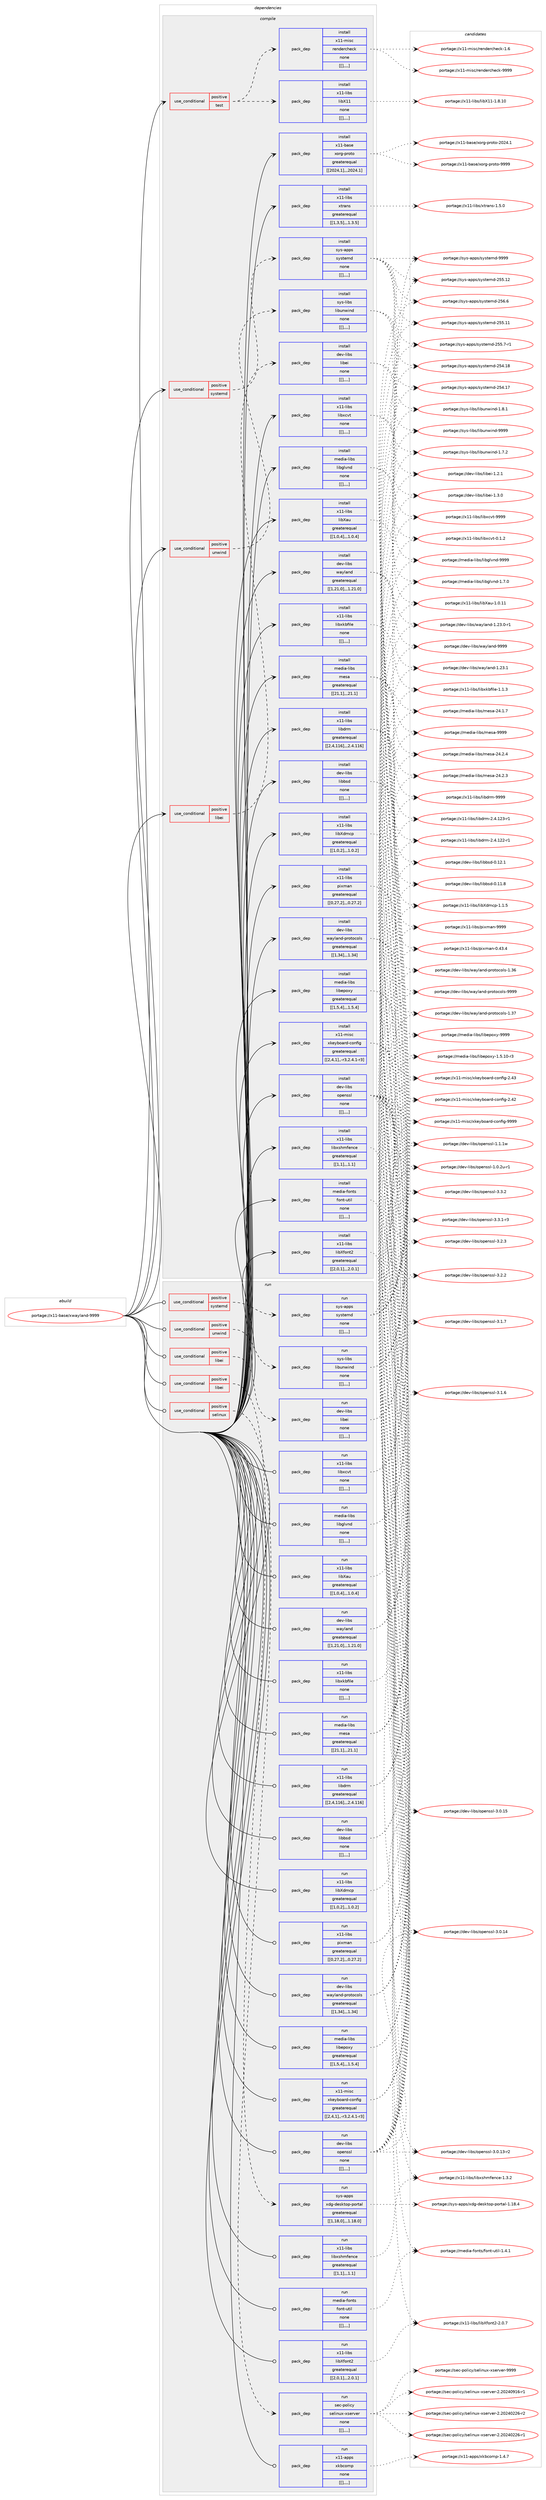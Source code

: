 digraph prolog {

# *************
# Graph options
# *************

newrank=true;
concentrate=true;
compound=true;
graph [rankdir=LR,fontname=Helvetica,fontsize=10,ranksep=1.5];#, ranksep=2.5, nodesep=0.2];
edge  [arrowhead=vee];
node  [fontname=Helvetica,fontsize=10];

# **********
# The ebuild
# **********

subgraph cluster_leftcol {
color=gray;
label=<<i>ebuild</i>>;
id [label="portage://x11-base/xwayland-9999", color=red, width=4, href="../x11-base/xwayland-9999.svg"];
}

# ****************
# The dependencies
# ****************

subgraph cluster_midcol {
color=gray;
label=<<i>dependencies</i>>;
subgraph cluster_compile {
fillcolor="#eeeeee";
style=filled;
label=<<i>compile</i>>;
subgraph cond4383 {
dependency13418 [label=<<TABLE BORDER="0" CELLBORDER="1" CELLSPACING="0" CELLPADDING="4"><TR><TD ROWSPAN="3" CELLPADDING="10">use_conditional</TD></TR><TR><TD>positive</TD></TR><TR><TD>libei</TD></TR></TABLE>>, shape=none, color=red];
subgraph pack8856 {
dependency13419 [label=<<TABLE BORDER="0" CELLBORDER="1" CELLSPACING="0" CELLPADDING="4" WIDTH="220"><TR><TD ROWSPAN="6" CELLPADDING="30">pack_dep</TD></TR><TR><TD WIDTH="110">install</TD></TR><TR><TD>dev-libs</TD></TR><TR><TD>libei</TD></TR><TR><TD>none</TD></TR><TR><TD>[[],,,,]</TD></TR></TABLE>>, shape=none, color=blue];
}
dependency13418:e -> dependency13419:w [weight=20,style="dashed",arrowhead="vee"];
}
id:e -> dependency13418:w [weight=20,style="solid",arrowhead="vee"];
subgraph cond4384 {
dependency13420 [label=<<TABLE BORDER="0" CELLBORDER="1" CELLSPACING="0" CELLPADDING="4"><TR><TD ROWSPAN="3" CELLPADDING="10">use_conditional</TD></TR><TR><TD>positive</TD></TR><TR><TD>systemd</TD></TR></TABLE>>, shape=none, color=red];
subgraph pack8857 {
dependency13421 [label=<<TABLE BORDER="0" CELLBORDER="1" CELLSPACING="0" CELLPADDING="4" WIDTH="220"><TR><TD ROWSPAN="6" CELLPADDING="30">pack_dep</TD></TR><TR><TD WIDTH="110">install</TD></TR><TR><TD>sys-apps</TD></TR><TR><TD>systemd</TD></TR><TR><TD>none</TD></TR><TR><TD>[[],,,,]</TD></TR></TABLE>>, shape=none, color=blue];
}
dependency13420:e -> dependency13421:w [weight=20,style="dashed",arrowhead="vee"];
}
id:e -> dependency13420:w [weight=20,style="solid",arrowhead="vee"];
subgraph cond4385 {
dependency13422 [label=<<TABLE BORDER="0" CELLBORDER="1" CELLSPACING="0" CELLPADDING="4"><TR><TD ROWSPAN="3" CELLPADDING="10">use_conditional</TD></TR><TR><TD>positive</TD></TR><TR><TD>test</TD></TR></TABLE>>, shape=none, color=red];
subgraph pack8858 {
dependency13423 [label=<<TABLE BORDER="0" CELLBORDER="1" CELLSPACING="0" CELLPADDING="4" WIDTH="220"><TR><TD ROWSPAN="6" CELLPADDING="30">pack_dep</TD></TR><TR><TD WIDTH="110">install</TD></TR><TR><TD>x11-misc</TD></TR><TR><TD>rendercheck</TD></TR><TR><TD>none</TD></TR><TR><TD>[[],,,,]</TD></TR></TABLE>>, shape=none, color=blue];
}
dependency13422:e -> dependency13423:w [weight=20,style="dashed",arrowhead="vee"];
subgraph pack8859 {
dependency13424 [label=<<TABLE BORDER="0" CELLBORDER="1" CELLSPACING="0" CELLPADDING="4" WIDTH="220"><TR><TD ROWSPAN="6" CELLPADDING="30">pack_dep</TD></TR><TR><TD WIDTH="110">install</TD></TR><TR><TD>x11-libs</TD></TR><TR><TD>libX11</TD></TR><TR><TD>none</TD></TR><TR><TD>[[],,,,]</TD></TR></TABLE>>, shape=none, color=blue];
}
dependency13422:e -> dependency13424:w [weight=20,style="dashed",arrowhead="vee"];
}
id:e -> dependency13422:w [weight=20,style="solid",arrowhead="vee"];
subgraph cond4386 {
dependency13425 [label=<<TABLE BORDER="0" CELLBORDER="1" CELLSPACING="0" CELLPADDING="4"><TR><TD ROWSPAN="3" CELLPADDING="10">use_conditional</TD></TR><TR><TD>positive</TD></TR><TR><TD>unwind</TD></TR></TABLE>>, shape=none, color=red];
subgraph pack8860 {
dependency13426 [label=<<TABLE BORDER="0" CELLBORDER="1" CELLSPACING="0" CELLPADDING="4" WIDTH="220"><TR><TD ROWSPAN="6" CELLPADDING="30">pack_dep</TD></TR><TR><TD WIDTH="110">install</TD></TR><TR><TD>sys-libs</TD></TR><TR><TD>libunwind</TD></TR><TR><TD>none</TD></TR><TR><TD>[[],,,,]</TD></TR></TABLE>>, shape=none, color=blue];
}
dependency13425:e -> dependency13426:w [weight=20,style="dashed",arrowhead="vee"];
}
id:e -> dependency13425:w [weight=20,style="solid",arrowhead="vee"];
subgraph pack8861 {
dependency13427 [label=<<TABLE BORDER="0" CELLBORDER="1" CELLSPACING="0" CELLPADDING="4" WIDTH="220"><TR><TD ROWSPAN="6" CELLPADDING="30">pack_dep</TD></TR><TR><TD WIDTH="110">install</TD></TR><TR><TD>dev-libs</TD></TR><TR><TD>libbsd</TD></TR><TR><TD>none</TD></TR><TR><TD>[[],,,,]</TD></TR></TABLE>>, shape=none, color=blue];
}
id:e -> dependency13427:w [weight=20,style="solid",arrowhead="vee"];
subgraph pack8862 {
dependency13428 [label=<<TABLE BORDER="0" CELLBORDER="1" CELLSPACING="0" CELLPADDING="4" WIDTH="220"><TR><TD ROWSPAN="6" CELLPADDING="30">pack_dep</TD></TR><TR><TD WIDTH="110">install</TD></TR><TR><TD>dev-libs</TD></TR><TR><TD>openssl</TD></TR><TR><TD>none</TD></TR><TR><TD>[[],,,,]</TD></TR></TABLE>>, shape=none, color=blue];
}
id:e -> dependency13428:w [weight=20,style="solid",arrowhead="vee"];
subgraph pack8863 {
dependency13429 [label=<<TABLE BORDER="0" CELLBORDER="1" CELLSPACING="0" CELLPADDING="4" WIDTH="220"><TR><TD ROWSPAN="6" CELLPADDING="30">pack_dep</TD></TR><TR><TD WIDTH="110">install</TD></TR><TR><TD>dev-libs</TD></TR><TR><TD>wayland</TD></TR><TR><TD>greaterequal</TD></TR><TR><TD>[[1,21,0],,,1.21.0]</TD></TR></TABLE>>, shape=none, color=blue];
}
id:e -> dependency13429:w [weight=20,style="solid",arrowhead="vee"];
subgraph pack8864 {
dependency13430 [label=<<TABLE BORDER="0" CELLBORDER="1" CELLSPACING="0" CELLPADDING="4" WIDTH="220"><TR><TD ROWSPAN="6" CELLPADDING="30">pack_dep</TD></TR><TR><TD WIDTH="110">install</TD></TR><TR><TD>dev-libs</TD></TR><TR><TD>wayland-protocols</TD></TR><TR><TD>greaterequal</TD></TR><TR><TD>[[1,34],,,1.34]</TD></TR></TABLE>>, shape=none, color=blue];
}
id:e -> dependency13430:w [weight=20,style="solid",arrowhead="vee"];
subgraph pack8865 {
dependency13431 [label=<<TABLE BORDER="0" CELLBORDER="1" CELLSPACING="0" CELLPADDING="4" WIDTH="220"><TR><TD ROWSPAN="6" CELLPADDING="30">pack_dep</TD></TR><TR><TD WIDTH="110">install</TD></TR><TR><TD>media-fonts</TD></TR><TR><TD>font-util</TD></TR><TR><TD>none</TD></TR><TR><TD>[[],,,,]</TD></TR></TABLE>>, shape=none, color=blue];
}
id:e -> dependency13431:w [weight=20,style="solid",arrowhead="vee"];
subgraph pack8866 {
dependency13432 [label=<<TABLE BORDER="0" CELLBORDER="1" CELLSPACING="0" CELLPADDING="4" WIDTH="220"><TR><TD ROWSPAN="6" CELLPADDING="30">pack_dep</TD></TR><TR><TD WIDTH="110">install</TD></TR><TR><TD>media-libs</TD></TR><TR><TD>libepoxy</TD></TR><TR><TD>greaterequal</TD></TR><TR><TD>[[1,5,4],,,1.5.4]</TD></TR></TABLE>>, shape=none, color=blue];
}
id:e -> dependency13432:w [weight=20,style="solid",arrowhead="vee"];
subgraph pack8867 {
dependency13433 [label=<<TABLE BORDER="0" CELLBORDER="1" CELLSPACING="0" CELLPADDING="4" WIDTH="220"><TR><TD ROWSPAN="6" CELLPADDING="30">pack_dep</TD></TR><TR><TD WIDTH="110">install</TD></TR><TR><TD>media-libs</TD></TR><TR><TD>libglvnd</TD></TR><TR><TD>none</TD></TR><TR><TD>[[],,,,]</TD></TR></TABLE>>, shape=none, color=blue];
}
id:e -> dependency13433:w [weight=20,style="solid",arrowhead="vee"];
subgraph pack8868 {
dependency13434 [label=<<TABLE BORDER="0" CELLBORDER="1" CELLSPACING="0" CELLPADDING="4" WIDTH="220"><TR><TD ROWSPAN="6" CELLPADDING="30">pack_dep</TD></TR><TR><TD WIDTH="110">install</TD></TR><TR><TD>media-libs</TD></TR><TR><TD>mesa</TD></TR><TR><TD>greaterequal</TD></TR><TR><TD>[[21,1],,,21.1]</TD></TR></TABLE>>, shape=none, color=blue];
}
id:e -> dependency13434:w [weight=20,style="solid",arrowhead="vee"];
subgraph pack8869 {
dependency13435 [label=<<TABLE BORDER="0" CELLBORDER="1" CELLSPACING="0" CELLPADDING="4" WIDTH="220"><TR><TD ROWSPAN="6" CELLPADDING="30">pack_dep</TD></TR><TR><TD WIDTH="110">install</TD></TR><TR><TD>x11-base</TD></TR><TR><TD>xorg-proto</TD></TR><TR><TD>greaterequal</TD></TR><TR><TD>[[2024,1],,,2024.1]</TD></TR></TABLE>>, shape=none, color=blue];
}
id:e -> dependency13435:w [weight=20,style="solid",arrowhead="vee"];
subgraph pack8870 {
dependency13436 [label=<<TABLE BORDER="0" CELLBORDER="1" CELLSPACING="0" CELLPADDING="4" WIDTH="220"><TR><TD ROWSPAN="6" CELLPADDING="30">pack_dep</TD></TR><TR><TD WIDTH="110">install</TD></TR><TR><TD>x11-libs</TD></TR><TR><TD>libXau</TD></TR><TR><TD>greaterequal</TD></TR><TR><TD>[[1,0,4],,,1.0.4]</TD></TR></TABLE>>, shape=none, color=blue];
}
id:e -> dependency13436:w [weight=20,style="solid",arrowhead="vee"];
subgraph pack8871 {
dependency13437 [label=<<TABLE BORDER="0" CELLBORDER="1" CELLSPACING="0" CELLPADDING="4" WIDTH="220"><TR><TD ROWSPAN="6" CELLPADDING="30">pack_dep</TD></TR><TR><TD WIDTH="110">install</TD></TR><TR><TD>x11-libs</TD></TR><TR><TD>libXdmcp</TD></TR><TR><TD>greaterequal</TD></TR><TR><TD>[[1,0,2],,,1.0.2]</TD></TR></TABLE>>, shape=none, color=blue];
}
id:e -> dependency13437:w [weight=20,style="solid",arrowhead="vee"];
subgraph pack8872 {
dependency13438 [label=<<TABLE BORDER="0" CELLBORDER="1" CELLSPACING="0" CELLPADDING="4" WIDTH="220"><TR><TD ROWSPAN="6" CELLPADDING="30">pack_dep</TD></TR><TR><TD WIDTH="110">install</TD></TR><TR><TD>x11-libs</TD></TR><TR><TD>libXfont2</TD></TR><TR><TD>greaterequal</TD></TR><TR><TD>[[2,0,1],,,2.0.1]</TD></TR></TABLE>>, shape=none, color=blue];
}
id:e -> dependency13438:w [weight=20,style="solid",arrowhead="vee"];
subgraph pack8873 {
dependency13439 [label=<<TABLE BORDER="0" CELLBORDER="1" CELLSPACING="0" CELLPADDING="4" WIDTH="220"><TR><TD ROWSPAN="6" CELLPADDING="30">pack_dep</TD></TR><TR><TD WIDTH="110">install</TD></TR><TR><TD>x11-libs</TD></TR><TR><TD>libdrm</TD></TR><TR><TD>greaterequal</TD></TR><TR><TD>[[2,4,116],,,2.4.116]</TD></TR></TABLE>>, shape=none, color=blue];
}
id:e -> dependency13439:w [weight=20,style="solid",arrowhead="vee"];
subgraph pack8874 {
dependency13440 [label=<<TABLE BORDER="0" CELLBORDER="1" CELLSPACING="0" CELLPADDING="4" WIDTH="220"><TR><TD ROWSPAN="6" CELLPADDING="30">pack_dep</TD></TR><TR><TD WIDTH="110">install</TD></TR><TR><TD>x11-libs</TD></TR><TR><TD>libxcvt</TD></TR><TR><TD>none</TD></TR><TR><TD>[[],,,,]</TD></TR></TABLE>>, shape=none, color=blue];
}
id:e -> dependency13440:w [weight=20,style="solid",arrowhead="vee"];
subgraph pack8875 {
dependency13441 [label=<<TABLE BORDER="0" CELLBORDER="1" CELLSPACING="0" CELLPADDING="4" WIDTH="220"><TR><TD ROWSPAN="6" CELLPADDING="30">pack_dep</TD></TR><TR><TD WIDTH="110">install</TD></TR><TR><TD>x11-libs</TD></TR><TR><TD>libxkbfile</TD></TR><TR><TD>none</TD></TR><TR><TD>[[],,,,]</TD></TR></TABLE>>, shape=none, color=blue];
}
id:e -> dependency13441:w [weight=20,style="solid",arrowhead="vee"];
subgraph pack8876 {
dependency13442 [label=<<TABLE BORDER="0" CELLBORDER="1" CELLSPACING="0" CELLPADDING="4" WIDTH="220"><TR><TD ROWSPAN="6" CELLPADDING="30">pack_dep</TD></TR><TR><TD WIDTH="110">install</TD></TR><TR><TD>x11-libs</TD></TR><TR><TD>libxshmfence</TD></TR><TR><TD>greaterequal</TD></TR><TR><TD>[[1,1],,,1.1]</TD></TR></TABLE>>, shape=none, color=blue];
}
id:e -> dependency13442:w [weight=20,style="solid",arrowhead="vee"];
subgraph pack8877 {
dependency13443 [label=<<TABLE BORDER="0" CELLBORDER="1" CELLSPACING="0" CELLPADDING="4" WIDTH="220"><TR><TD ROWSPAN="6" CELLPADDING="30">pack_dep</TD></TR><TR><TD WIDTH="110">install</TD></TR><TR><TD>x11-libs</TD></TR><TR><TD>pixman</TD></TR><TR><TD>greaterequal</TD></TR><TR><TD>[[0,27,2],,,0.27.2]</TD></TR></TABLE>>, shape=none, color=blue];
}
id:e -> dependency13443:w [weight=20,style="solid",arrowhead="vee"];
subgraph pack8878 {
dependency13444 [label=<<TABLE BORDER="0" CELLBORDER="1" CELLSPACING="0" CELLPADDING="4" WIDTH="220"><TR><TD ROWSPAN="6" CELLPADDING="30">pack_dep</TD></TR><TR><TD WIDTH="110">install</TD></TR><TR><TD>x11-libs</TD></TR><TR><TD>xtrans</TD></TR><TR><TD>greaterequal</TD></TR><TR><TD>[[1,3,5],,,1.3.5]</TD></TR></TABLE>>, shape=none, color=blue];
}
id:e -> dependency13444:w [weight=20,style="solid",arrowhead="vee"];
subgraph pack8879 {
dependency13445 [label=<<TABLE BORDER="0" CELLBORDER="1" CELLSPACING="0" CELLPADDING="4" WIDTH="220"><TR><TD ROWSPAN="6" CELLPADDING="30">pack_dep</TD></TR><TR><TD WIDTH="110">install</TD></TR><TR><TD>x11-misc</TD></TR><TR><TD>xkeyboard-config</TD></TR><TR><TD>greaterequal</TD></TR><TR><TD>[[2,4,1],,-r3,2.4.1-r3]</TD></TR></TABLE>>, shape=none, color=blue];
}
id:e -> dependency13445:w [weight=20,style="solid",arrowhead="vee"];
}
subgraph cluster_compileandrun {
fillcolor="#eeeeee";
style=filled;
label=<<i>compile and run</i>>;
}
subgraph cluster_run {
fillcolor="#eeeeee";
style=filled;
label=<<i>run</i>>;
subgraph cond4387 {
dependency13446 [label=<<TABLE BORDER="0" CELLBORDER="1" CELLSPACING="0" CELLPADDING="4"><TR><TD ROWSPAN="3" CELLPADDING="10">use_conditional</TD></TR><TR><TD>positive</TD></TR><TR><TD>libei</TD></TR></TABLE>>, shape=none, color=red];
subgraph pack8880 {
dependency13447 [label=<<TABLE BORDER="0" CELLBORDER="1" CELLSPACING="0" CELLPADDING="4" WIDTH="220"><TR><TD ROWSPAN="6" CELLPADDING="30">pack_dep</TD></TR><TR><TD WIDTH="110">run</TD></TR><TR><TD>dev-libs</TD></TR><TR><TD>libei</TD></TR><TR><TD>none</TD></TR><TR><TD>[[],,,,]</TD></TR></TABLE>>, shape=none, color=blue];
}
dependency13446:e -> dependency13447:w [weight=20,style="dashed",arrowhead="vee"];
}
id:e -> dependency13446:w [weight=20,style="solid",arrowhead="odot"];
subgraph cond4388 {
dependency13448 [label=<<TABLE BORDER="0" CELLBORDER="1" CELLSPACING="0" CELLPADDING="4"><TR><TD ROWSPAN="3" CELLPADDING="10">use_conditional</TD></TR><TR><TD>positive</TD></TR><TR><TD>libei</TD></TR></TABLE>>, shape=none, color=red];
subgraph pack8881 {
dependency13449 [label=<<TABLE BORDER="0" CELLBORDER="1" CELLSPACING="0" CELLPADDING="4" WIDTH="220"><TR><TD ROWSPAN="6" CELLPADDING="30">pack_dep</TD></TR><TR><TD WIDTH="110">run</TD></TR><TR><TD>sys-apps</TD></TR><TR><TD>xdg-desktop-portal</TD></TR><TR><TD>greaterequal</TD></TR><TR><TD>[[1,18,0],,,1.18.0]</TD></TR></TABLE>>, shape=none, color=blue];
}
dependency13448:e -> dependency13449:w [weight=20,style="dashed",arrowhead="vee"];
}
id:e -> dependency13448:w [weight=20,style="solid",arrowhead="odot"];
subgraph cond4389 {
dependency13450 [label=<<TABLE BORDER="0" CELLBORDER="1" CELLSPACING="0" CELLPADDING="4"><TR><TD ROWSPAN="3" CELLPADDING="10">use_conditional</TD></TR><TR><TD>positive</TD></TR><TR><TD>selinux</TD></TR></TABLE>>, shape=none, color=red];
subgraph pack8882 {
dependency13451 [label=<<TABLE BORDER="0" CELLBORDER="1" CELLSPACING="0" CELLPADDING="4" WIDTH="220"><TR><TD ROWSPAN="6" CELLPADDING="30">pack_dep</TD></TR><TR><TD WIDTH="110">run</TD></TR><TR><TD>sec-policy</TD></TR><TR><TD>selinux-xserver</TD></TR><TR><TD>none</TD></TR><TR><TD>[[],,,,]</TD></TR></TABLE>>, shape=none, color=blue];
}
dependency13450:e -> dependency13451:w [weight=20,style="dashed",arrowhead="vee"];
}
id:e -> dependency13450:w [weight=20,style="solid",arrowhead="odot"];
subgraph cond4390 {
dependency13452 [label=<<TABLE BORDER="0" CELLBORDER="1" CELLSPACING="0" CELLPADDING="4"><TR><TD ROWSPAN="3" CELLPADDING="10">use_conditional</TD></TR><TR><TD>positive</TD></TR><TR><TD>systemd</TD></TR></TABLE>>, shape=none, color=red];
subgraph pack8883 {
dependency13453 [label=<<TABLE BORDER="0" CELLBORDER="1" CELLSPACING="0" CELLPADDING="4" WIDTH="220"><TR><TD ROWSPAN="6" CELLPADDING="30">pack_dep</TD></TR><TR><TD WIDTH="110">run</TD></TR><TR><TD>sys-apps</TD></TR><TR><TD>systemd</TD></TR><TR><TD>none</TD></TR><TR><TD>[[],,,,]</TD></TR></TABLE>>, shape=none, color=blue];
}
dependency13452:e -> dependency13453:w [weight=20,style="dashed",arrowhead="vee"];
}
id:e -> dependency13452:w [weight=20,style="solid",arrowhead="odot"];
subgraph cond4391 {
dependency13454 [label=<<TABLE BORDER="0" CELLBORDER="1" CELLSPACING="0" CELLPADDING="4"><TR><TD ROWSPAN="3" CELLPADDING="10">use_conditional</TD></TR><TR><TD>positive</TD></TR><TR><TD>unwind</TD></TR></TABLE>>, shape=none, color=red];
subgraph pack8884 {
dependency13455 [label=<<TABLE BORDER="0" CELLBORDER="1" CELLSPACING="0" CELLPADDING="4" WIDTH="220"><TR><TD ROWSPAN="6" CELLPADDING="30">pack_dep</TD></TR><TR><TD WIDTH="110">run</TD></TR><TR><TD>sys-libs</TD></TR><TR><TD>libunwind</TD></TR><TR><TD>none</TD></TR><TR><TD>[[],,,,]</TD></TR></TABLE>>, shape=none, color=blue];
}
dependency13454:e -> dependency13455:w [weight=20,style="dashed",arrowhead="vee"];
}
id:e -> dependency13454:w [weight=20,style="solid",arrowhead="odot"];
subgraph pack8885 {
dependency13456 [label=<<TABLE BORDER="0" CELLBORDER="1" CELLSPACING="0" CELLPADDING="4" WIDTH="220"><TR><TD ROWSPAN="6" CELLPADDING="30">pack_dep</TD></TR><TR><TD WIDTH="110">run</TD></TR><TR><TD>dev-libs</TD></TR><TR><TD>libbsd</TD></TR><TR><TD>none</TD></TR><TR><TD>[[],,,,]</TD></TR></TABLE>>, shape=none, color=blue];
}
id:e -> dependency13456:w [weight=20,style="solid",arrowhead="odot"];
subgraph pack8886 {
dependency13457 [label=<<TABLE BORDER="0" CELLBORDER="1" CELLSPACING="0" CELLPADDING="4" WIDTH="220"><TR><TD ROWSPAN="6" CELLPADDING="30">pack_dep</TD></TR><TR><TD WIDTH="110">run</TD></TR><TR><TD>dev-libs</TD></TR><TR><TD>openssl</TD></TR><TR><TD>none</TD></TR><TR><TD>[[],,,,]</TD></TR></TABLE>>, shape=none, color=blue];
}
id:e -> dependency13457:w [weight=20,style="solid",arrowhead="odot"];
subgraph pack8887 {
dependency13458 [label=<<TABLE BORDER="0" CELLBORDER="1" CELLSPACING="0" CELLPADDING="4" WIDTH="220"><TR><TD ROWSPAN="6" CELLPADDING="30">pack_dep</TD></TR><TR><TD WIDTH="110">run</TD></TR><TR><TD>dev-libs</TD></TR><TR><TD>wayland</TD></TR><TR><TD>greaterequal</TD></TR><TR><TD>[[1,21,0],,,1.21.0]</TD></TR></TABLE>>, shape=none, color=blue];
}
id:e -> dependency13458:w [weight=20,style="solid",arrowhead="odot"];
subgraph pack8888 {
dependency13459 [label=<<TABLE BORDER="0" CELLBORDER="1" CELLSPACING="0" CELLPADDING="4" WIDTH="220"><TR><TD ROWSPAN="6" CELLPADDING="30">pack_dep</TD></TR><TR><TD WIDTH="110">run</TD></TR><TR><TD>dev-libs</TD></TR><TR><TD>wayland-protocols</TD></TR><TR><TD>greaterequal</TD></TR><TR><TD>[[1,34],,,1.34]</TD></TR></TABLE>>, shape=none, color=blue];
}
id:e -> dependency13459:w [weight=20,style="solid",arrowhead="odot"];
subgraph pack8889 {
dependency13460 [label=<<TABLE BORDER="0" CELLBORDER="1" CELLSPACING="0" CELLPADDING="4" WIDTH="220"><TR><TD ROWSPAN="6" CELLPADDING="30">pack_dep</TD></TR><TR><TD WIDTH="110">run</TD></TR><TR><TD>media-fonts</TD></TR><TR><TD>font-util</TD></TR><TR><TD>none</TD></TR><TR><TD>[[],,,,]</TD></TR></TABLE>>, shape=none, color=blue];
}
id:e -> dependency13460:w [weight=20,style="solid",arrowhead="odot"];
subgraph pack8890 {
dependency13461 [label=<<TABLE BORDER="0" CELLBORDER="1" CELLSPACING="0" CELLPADDING="4" WIDTH="220"><TR><TD ROWSPAN="6" CELLPADDING="30">pack_dep</TD></TR><TR><TD WIDTH="110">run</TD></TR><TR><TD>media-libs</TD></TR><TR><TD>libepoxy</TD></TR><TR><TD>greaterequal</TD></TR><TR><TD>[[1,5,4],,,1.5.4]</TD></TR></TABLE>>, shape=none, color=blue];
}
id:e -> dependency13461:w [weight=20,style="solid",arrowhead="odot"];
subgraph pack8891 {
dependency13462 [label=<<TABLE BORDER="0" CELLBORDER="1" CELLSPACING="0" CELLPADDING="4" WIDTH="220"><TR><TD ROWSPAN="6" CELLPADDING="30">pack_dep</TD></TR><TR><TD WIDTH="110">run</TD></TR><TR><TD>media-libs</TD></TR><TR><TD>libglvnd</TD></TR><TR><TD>none</TD></TR><TR><TD>[[],,,,]</TD></TR></TABLE>>, shape=none, color=blue];
}
id:e -> dependency13462:w [weight=20,style="solid",arrowhead="odot"];
subgraph pack8892 {
dependency13463 [label=<<TABLE BORDER="0" CELLBORDER="1" CELLSPACING="0" CELLPADDING="4" WIDTH="220"><TR><TD ROWSPAN="6" CELLPADDING="30">pack_dep</TD></TR><TR><TD WIDTH="110">run</TD></TR><TR><TD>media-libs</TD></TR><TR><TD>mesa</TD></TR><TR><TD>greaterequal</TD></TR><TR><TD>[[21,1],,,21.1]</TD></TR></TABLE>>, shape=none, color=blue];
}
id:e -> dependency13463:w [weight=20,style="solid",arrowhead="odot"];
subgraph pack8893 {
dependency13464 [label=<<TABLE BORDER="0" CELLBORDER="1" CELLSPACING="0" CELLPADDING="4" WIDTH="220"><TR><TD ROWSPAN="6" CELLPADDING="30">pack_dep</TD></TR><TR><TD WIDTH="110">run</TD></TR><TR><TD>x11-apps</TD></TR><TR><TD>xkbcomp</TD></TR><TR><TD>none</TD></TR><TR><TD>[[],,,,]</TD></TR></TABLE>>, shape=none, color=blue];
}
id:e -> dependency13464:w [weight=20,style="solid",arrowhead="odot"];
subgraph pack8894 {
dependency13465 [label=<<TABLE BORDER="0" CELLBORDER="1" CELLSPACING="0" CELLPADDING="4" WIDTH="220"><TR><TD ROWSPAN="6" CELLPADDING="30">pack_dep</TD></TR><TR><TD WIDTH="110">run</TD></TR><TR><TD>x11-libs</TD></TR><TR><TD>libXau</TD></TR><TR><TD>greaterequal</TD></TR><TR><TD>[[1,0,4],,,1.0.4]</TD></TR></TABLE>>, shape=none, color=blue];
}
id:e -> dependency13465:w [weight=20,style="solid",arrowhead="odot"];
subgraph pack8895 {
dependency13466 [label=<<TABLE BORDER="0" CELLBORDER="1" CELLSPACING="0" CELLPADDING="4" WIDTH="220"><TR><TD ROWSPAN="6" CELLPADDING="30">pack_dep</TD></TR><TR><TD WIDTH="110">run</TD></TR><TR><TD>x11-libs</TD></TR><TR><TD>libXdmcp</TD></TR><TR><TD>greaterequal</TD></TR><TR><TD>[[1,0,2],,,1.0.2]</TD></TR></TABLE>>, shape=none, color=blue];
}
id:e -> dependency13466:w [weight=20,style="solid",arrowhead="odot"];
subgraph pack8896 {
dependency13467 [label=<<TABLE BORDER="0" CELLBORDER="1" CELLSPACING="0" CELLPADDING="4" WIDTH="220"><TR><TD ROWSPAN="6" CELLPADDING="30">pack_dep</TD></TR><TR><TD WIDTH="110">run</TD></TR><TR><TD>x11-libs</TD></TR><TR><TD>libXfont2</TD></TR><TR><TD>greaterequal</TD></TR><TR><TD>[[2,0,1],,,2.0.1]</TD></TR></TABLE>>, shape=none, color=blue];
}
id:e -> dependency13467:w [weight=20,style="solid",arrowhead="odot"];
subgraph pack8897 {
dependency13468 [label=<<TABLE BORDER="0" CELLBORDER="1" CELLSPACING="0" CELLPADDING="4" WIDTH="220"><TR><TD ROWSPAN="6" CELLPADDING="30">pack_dep</TD></TR><TR><TD WIDTH="110">run</TD></TR><TR><TD>x11-libs</TD></TR><TR><TD>libdrm</TD></TR><TR><TD>greaterequal</TD></TR><TR><TD>[[2,4,116],,,2.4.116]</TD></TR></TABLE>>, shape=none, color=blue];
}
id:e -> dependency13468:w [weight=20,style="solid",arrowhead="odot"];
subgraph pack8898 {
dependency13469 [label=<<TABLE BORDER="0" CELLBORDER="1" CELLSPACING="0" CELLPADDING="4" WIDTH="220"><TR><TD ROWSPAN="6" CELLPADDING="30">pack_dep</TD></TR><TR><TD WIDTH="110">run</TD></TR><TR><TD>x11-libs</TD></TR><TR><TD>libxcvt</TD></TR><TR><TD>none</TD></TR><TR><TD>[[],,,,]</TD></TR></TABLE>>, shape=none, color=blue];
}
id:e -> dependency13469:w [weight=20,style="solid",arrowhead="odot"];
subgraph pack8899 {
dependency13470 [label=<<TABLE BORDER="0" CELLBORDER="1" CELLSPACING="0" CELLPADDING="4" WIDTH="220"><TR><TD ROWSPAN="6" CELLPADDING="30">pack_dep</TD></TR><TR><TD WIDTH="110">run</TD></TR><TR><TD>x11-libs</TD></TR><TR><TD>libxkbfile</TD></TR><TR><TD>none</TD></TR><TR><TD>[[],,,,]</TD></TR></TABLE>>, shape=none, color=blue];
}
id:e -> dependency13470:w [weight=20,style="solid",arrowhead="odot"];
subgraph pack8900 {
dependency13471 [label=<<TABLE BORDER="0" CELLBORDER="1" CELLSPACING="0" CELLPADDING="4" WIDTH="220"><TR><TD ROWSPAN="6" CELLPADDING="30">pack_dep</TD></TR><TR><TD WIDTH="110">run</TD></TR><TR><TD>x11-libs</TD></TR><TR><TD>libxshmfence</TD></TR><TR><TD>greaterequal</TD></TR><TR><TD>[[1,1],,,1.1]</TD></TR></TABLE>>, shape=none, color=blue];
}
id:e -> dependency13471:w [weight=20,style="solid",arrowhead="odot"];
subgraph pack8901 {
dependency13472 [label=<<TABLE BORDER="0" CELLBORDER="1" CELLSPACING="0" CELLPADDING="4" WIDTH="220"><TR><TD ROWSPAN="6" CELLPADDING="30">pack_dep</TD></TR><TR><TD WIDTH="110">run</TD></TR><TR><TD>x11-libs</TD></TR><TR><TD>pixman</TD></TR><TR><TD>greaterequal</TD></TR><TR><TD>[[0,27,2],,,0.27.2]</TD></TR></TABLE>>, shape=none, color=blue];
}
id:e -> dependency13472:w [weight=20,style="solid",arrowhead="odot"];
subgraph pack8902 {
dependency13473 [label=<<TABLE BORDER="0" CELLBORDER="1" CELLSPACING="0" CELLPADDING="4" WIDTH="220"><TR><TD ROWSPAN="6" CELLPADDING="30">pack_dep</TD></TR><TR><TD WIDTH="110">run</TD></TR><TR><TD>x11-misc</TD></TR><TR><TD>xkeyboard-config</TD></TR><TR><TD>greaterequal</TD></TR><TR><TD>[[2,4,1],,-r3,2.4.1-r3]</TD></TR></TABLE>>, shape=none, color=blue];
}
id:e -> dependency13473:w [weight=20,style="solid",arrowhead="odot"];
}
}

# **************
# The candidates
# **************

subgraph cluster_choices {
rank=same;
color=gray;
label=<<i>candidates</i>>;

subgraph choice8856 {
color=black;
nodesep=1;
choice10010111845108105981154710810598101105454946514648 [label="portage://dev-libs/libei-1.3.0", color=red, width=4,href="../dev-libs/libei-1.3.0.svg"];
choice10010111845108105981154710810598101105454946504649 [label="portage://dev-libs/libei-1.2.1", color=red, width=4,href="../dev-libs/libei-1.2.1.svg"];
dependency13419:e -> choice10010111845108105981154710810598101105454946514648:w [style=dotted,weight="100"];
dependency13419:e -> choice10010111845108105981154710810598101105454946504649:w [style=dotted,weight="100"];
}
subgraph choice8857 {
color=black;
nodesep=1;
choice1151211154597112112115471151211151161011091004557575757 [label="portage://sys-apps/systemd-9999", color=red, width=4,href="../sys-apps/systemd-9999.svg"];
choice115121115459711211211547115121115116101109100455053544654 [label="portage://sys-apps/systemd-256.6", color=red, width=4,href="../sys-apps/systemd-256.6.svg"];
choice11512111545971121121154711512111511610110910045505353464950 [label="portage://sys-apps/systemd-255.12", color=red, width=4,href="../sys-apps/systemd-255.12.svg"];
choice11512111545971121121154711512111511610110910045505353464949 [label="portage://sys-apps/systemd-255.11", color=red, width=4,href="../sys-apps/systemd-255.11.svg"];
choice1151211154597112112115471151211151161011091004550535346554511449 [label="portage://sys-apps/systemd-255.7-r1", color=red, width=4,href="../sys-apps/systemd-255.7-r1.svg"];
choice11512111545971121121154711512111511610110910045505352464956 [label="portage://sys-apps/systemd-254.18", color=red, width=4,href="../sys-apps/systemd-254.18.svg"];
choice11512111545971121121154711512111511610110910045505352464955 [label="portage://sys-apps/systemd-254.17", color=red, width=4,href="../sys-apps/systemd-254.17.svg"];
dependency13421:e -> choice1151211154597112112115471151211151161011091004557575757:w [style=dotted,weight="100"];
dependency13421:e -> choice115121115459711211211547115121115116101109100455053544654:w [style=dotted,weight="100"];
dependency13421:e -> choice11512111545971121121154711512111511610110910045505353464950:w [style=dotted,weight="100"];
dependency13421:e -> choice11512111545971121121154711512111511610110910045505353464949:w [style=dotted,weight="100"];
dependency13421:e -> choice1151211154597112112115471151211151161011091004550535346554511449:w [style=dotted,weight="100"];
dependency13421:e -> choice11512111545971121121154711512111511610110910045505352464956:w [style=dotted,weight="100"];
dependency13421:e -> choice11512111545971121121154711512111511610110910045505352464955:w [style=dotted,weight="100"];
}
subgraph choice8858 {
color=black;
nodesep=1;
choice120494945109105115994711410111010010111499104101991074557575757 [label="portage://x11-misc/rendercheck-9999", color=red, width=4,href="../x11-misc/rendercheck-9999.svg"];
choice1204949451091051159947114101110100101114991041019910745494654 [label="portage://x11-misc/rendercheck-1.6", color=red, width=4,href="../x11-misc/rendercheck-1.6.svg"];
dependency13423:e -> choice120494945109105115994711410111010010111499104101991074557575757:w [style=dotted,weight="100"];
dependency13423:e -> choice1204949451091051159947114101110100101114991041019910745494654:w [style=dotted,weight="100"];
}
subgraph choice8859 {
color=black;
nodesep=1;
choice12049494510810598115471081059888494945494656464948 [label="portage://x11-libs/libX11-1.8.10", color=red, width=4,href="../x11-libs/libX11-1.8.10.svg"];
dependency13424:e -> choice12049494510810598115471081059888494945494656464948:w [style=dotted,weight="100"];
}
subgraph choice8860 {
color=black;
nodesep=1;
choice115121115451081059811547108105981171101191051101004557575757 [label="portage://sys-libs/libunwind-9999", color=red, width=4,href="../sys-libs/libunwind-9999.svg"];
choice11512111545108105981154710810598117110119105110100454946564649 [label="portage://sys-libs/libunwind-1.8.1", color=red, width=4,href="../sys-libs/libunwind-1.8.1.svg"];
choice11512111545108105981154710810598117110119105110100454946554650 [label="portage://sys-libs/libunwind-1.7.2", color=red, width=4,href="../sys-libs/libunwind-1.7.2.svg"];
dependency13426:e -> choice115121115451081059811547108105981171101191051101004557575757:w [style=dotted,weight="100"];
dependency13426:e -> choice11512111545108105981154710810598117110119105110100454946564649:w [style=dotted,weight="100"];
dependency13426:e -> choice11512111545108105981154710810598117110119105110100454946554650:w [style=dotted,weight="100"];
}
subgraph choice8861 {
color=black;
nodesep=1;
choice100101118451081059811547108105989811510045484649504649 [label="portage://dev-libs/libbsd-0.12.1", color=red, width=4,href="../dev-libs/libbsd-0.12.1.svg"];
choice100101118451081059811547108105989811510045484649494656 [label="portage://dev-libs/libbsd-0.11.8", color=red, width=4,href="../dev-libs/libbsd-0.11.8.svg"];
dependency13427:e -> choice100101118451081059811547108105989811510045484649504649:w [style=dotted,weight="100"];
dependency13427:e -> choice100101118451081059811547108105989811510045484649494656:w [style=dotted,weight="100"];
}
subgraph choice8862 {
color=black;
nodesep=1;
choice100101118451081059811547111112101110115115108455146514650 [label="portage://dev-libs/openssl-3.3.2", color=red, width=4,href="../dev-libs/openssl-3.3.2.svg"];
choice1001011184510810598115471111121011101151151084551465146494511451 [label="portage://dev-libs/openssl-3.3.1-r3", color=red, width=4,href="../dev-libs/openssl-3.3.1-r3.svg"];
choice100101118451081059811547111112101110115115108455146504651 [label="portage://dev-libs/openssl-3.2.3", color=red, width=4,href="../dev-libs/openssl-3.2.3.svg"];
choice100101118451081059811547111112101110115115108455146504650 [label="portage://dev-libs/openssl-3.2.2", color=red, width=4,href="../dev-libs/openssl-3.2.2.svg"];
choice100101118451081059811547111112101110115115108455146494655 [label="portage://dev-libs/openssl-3.1.7", color=red, width=4,href="../dev-libs/openssl-3.1.7.svg"];
choice100101118451081059811547111112101110115115108455146494654 [label="portage://dev-libs/openssl-3.1.6", color=red, width=4,href="../dev-libs/openssl-3.1.6.svg"];
choice10010111845108105981154711111210111011511510845514648464953 [label="portage://dev-libs/openssl-3.0.15", color=red, width=4,href="../dev-libs/openssl-3.0.15.svg"];
choice10010111845108105981154711111210111011511510845514648464952 [label="portage://dev-libs/openssl-3.0.14", color=red, width=4,href="../dev-libs/openssl-3.0.14.svg"];
choice100101118451081059811547111112101110115115108455146484649514511450 [label="portage://dev-libs/openssl-3.0.13-r2", color=red, width=4,href="../dev-libs/openssl-3.0.13-r2.svg"];
choice100101118451081059811547111112101110115115108454946494649119 [label="portage://dev-libs/openssl-1.1.1w", color=red, width=4,href="../dev-libs/openssl-1.1.1w.svg"];
choice1001011184510810598115471111121011101151151084549464846501174511449 [label="portage://dev-libs/openssl-1.0.2u-r1", color=red, width=4,href="../dev-libs/openssl-1.0.2u-r1.svg"];
dependency13428:e -> choice100101118451081059811547111112101110115115108455146514650:w [style=dotted,weight="100"];
dependency13428:e -> choice1001011184510810598115471111121011101151151084551465146494511451:w [style=dotted,weight="100"];
dependency13428:e -> choice100101118451081059811547111112101110115115108455146504651:w [style=dotted,weight="100"];
dependency13428:e -> choice100101118451081059811547111112101110115115108455146504650:w [style=dotted,weight="100"];
dependency13428:e -> choice100101118451081059811547111112101110115115108455146494655:w [style=dotted,weight="100"];
dependency13428:e -> choice100101118451081059811547111112101110115115108455146494654:w [style=dotted,weight="100"];
dependency13428:e -> choice10010111845108105981154711111210111011511510845514648464953:w [style=dotted,weight="100"];
dependency13428:e -> choice10010111845108105981154711111210111011511510845514648464952:w [style=dotted,weight="100"];
dependency13428:e -> choice100101118451081059811547111112101110115115108455146484649514511450:w [style=dotted,weight="100"];
dependency13428:e -> choice100101118451081059811547111112101110115115108454946494649119:w [style=dotted,weight="100"];
dependency13428:e -> choice1001011184510810598115471111121011101151151084549464846501174511449:w [style=dotted,weight="100"];
}
subgraph choice8863 {
color=black;
nodesep=1;
choice10010111845108105981154711997121108971101004557575757 [label="portage://dev-libs/wayland-9999", color=red, width=4,href="../dev-libs/wayland-9999.svg"];
choice100101118451081059811547119971211089711010045494650514649 [label="portage://dev-libs/wayland-1.23.1", color=red, width=4,href="../dev-libs/wayland-1.23.1.svg"];
choice1001011184510810598115471199712110897110100454946505146484511449 [label="portage://dev-libs/wayland-1.23.0-r1", color=red, width=4,href="../dev-libs/wayland-1.23.0-r1.svg"];
dependency13429:e -> choice10010111845108105981154711997121108971101004557575757:w [style=dotted,weight="100"];
dependency13429:e -> choice100101118451081059811547119971211089711010045494650514649:w [style=dotted,weight="100"];
dependency13429:e -> choice1001011184510810598115471199712110897110100454946505146484511449:w [style=dotted,weight="100"];
}
subgraph choice8864 {
color=black;
nodesep=1;
choice100101118451081059811547119971211089711010045112114111116111991111081154557575757 [label="portage://dev-libs/wayland-protocols-9999", color=red, width=4,href="../dev-libs/wayland-protocols-9999.svg"];
choice100101118451081059811547119971211089711010045112114111116111991111081154549465155 [label="portage://dev-libs/wayland-protocols-1.37", color=red, width=4,href="../dev-libs/wayland-protocols-1.37.svg"];
choice100101118451081059811547119971211089711010045112114111116111991111081154549465154 [label="portage://dev-libs/wayland-protocols-1.36", color=red, width=4,href="../dev-libs/wayland-protocols-1.36.svg"];
dependency13430:e -> choice100101118451081059811547119971211089711010045112114111116111991111081154557575757:w [style=dotted,weight="100"];
dependency13430:e -> choice100101118451081059811547119971211089711010045112114111116111991111081154549465155:w [style=dotted,weight="100"];
dependency13430:e -> choice100101118451081059811547119971211089711010045112114111116111991111081154549465154:w [style=dotted,weight="100"];
}
subgraph choice8865 {
color=black;
nodesep=1;
choice10910110010597451021111101161154710211111011645117116105108454946524649 [label="portage://media-fonts/font-util-1.4.1", color=red, width=4,href="../media-fonts/font-util-1.4.1.svg"];
dependency13431:e -> choice10910110010597451021111101161154710211111011645117116105108454946524649:w [style=dotted,weight="100"];
}
subgraph choice8866 {
color=black;
nodesep=1;
choice10910110010597451081059811547108105981011121111201214557575757 [label="portage://media-libs/libepoxy-9999", color=red, width=4,href="../media-libs/libepoxy-9999.svg"];
choice1091011001059745108105981154710810598101112111120121454946534649484511451 [label="portage://media-libs/libepoxy-1.5.10-r3", color=red, width=4,href="../media-libs/libepoxy-1.5.10-r3.svg"];
dependency13432:e -> choice10910110010597451081059811547108105981011121111201214557575757:w [style=dotted,weight="100"];
dependency13432:e -> choice1091011001059745108105981154710810598101112111120121454946534649484511451:w [style=dotted,weight="100"];
}
subgraph choice8867 {
color=black;
nodesep=1;
choice10910110010597451081059811547108105981031081181101004557575757 [label="portage://media-libs/libglvnd-9999", color=red, width=4,href="../media-libs/libglvnd-9999.svg"];
choice1091011001059745108105981154710810598103108118110100454946554648 [label="portage://media-libs/libglvnd-1.7.0", color=red, width=4,href="../media-libs/libglvnd-1.7.0.svg"];
dependency13433:e -> choice10910110010597451081059811547108105981031081181101004557575757:w [style=dotted,weight="100"];
dependency13433:e -> choice1091011001059745108105981154710810598103108118110100454946554648:w [style=dotted,weight="100"];
}
subgraph choice8868 {
color=black;
nodesep=1;
choice10910110010597451081059811547109101115974557575757 [label="portage://media-libs/mesa-9999", color=red, width=4,href="../media-libs/mesa-9999.svg"];
choice109101100105974510810598115471091011159745505246504652 [label="portage://media-libs/mesa-24.2.4", color=red, width=4,href="../media-libs/mesa-24.2.4.svg"];
choice109101100105974510810598115471091011159745505246504651 [label="portage://media-libs/mesa-24.2.3", color=red, width=4,href="../media-libs/mesa-24.2.3.svg"];
choice109101100105974510810598115471091011159745505246494655 [label="portage://media-libs/mesa-24.1.7", color=red, width=4,href="../media-libs/mesa-24.1.7.svg"];
dependency13434:e -> choice10910110010597451081059811547109101115974557575757:w [style=dotted,weight="100"];
dependency13434:e -> choice109101100105974510810598115471091011159745505246504652:w [style=dotted,weight="100"];
dependency13434:e -> choice109101100105974510810598115471091011159745505246504651:w [style=dotted,weight="100"];
dependency13434:e -> choice109101100105974510810598115471091011159745505246494655:w [style=dotted,weight="100"];
}
subgraph choice8869 {
color=black;
nodesep=1;
choice120494945989711510147120111114103451121141111161114557575757 [label="portage://x11-base/xorg-proto-9999", color=red, width=4,href="../x11-base/xorg-proto-9999.svg"];
choice1204949459897115101471201111141034511211411111611145504850524649 [label="portage://x11-base/xorg-proto-2024.1", color=red, width=4,href="../x11-base/xorg-proto-2024.1.svg"];
dependency13435:e -> choice120494945989711510147120111114103451121141111161114557575757:w [style=dotted,weight="100"];
dependency13435:e -> choice1204949459897115101471201111141034511211411111611145504850524649:w [style=dotted,weight="100"];
}
subgraph choice8870 {
color=black;
nodesep=1;
choice120494945108105981154710810598889711745494648464949 [label="portage://x11-libs/libXau-1.0.11", color=red, width=4,href="../x11-libs/libXau-1.0.11.svg"];
dependency13436:e -> choice120494945108105981154710810598889711745494648464949:w [style=dotted,weight="100"];
}
subgraph choice8871 {
color=black;
nodesep=1;
choice1204949451081059811547108105988810010999112454946494653 [label="portage://x11-libs/libXdmcp-1.1.5", color=red, width=4,href="../x11-libs/libXdmcp-1.1.5.svg"];
dependency13437:e -> choice1204949451081059811547108105988810010999112454946494653:w [style=dotted,weight="100"];
}
subgraph choice8872 {
color=black;
nodesep=1;
choice1204949451081059811547108105988810211111011650455046484655 [label="portage://x11-libs/libXfont2-2.0.7", color=red, width=4,href="../x11-libs/libXfont2-2.0.7.svg"];
dependency13438:e -> choice1204949451081059811547108105988810211111011650455046484655:w [style=dotted,weight="100"];
}
subgraph choice8873 {
color=black;
nodesep=1;
choice1204949451081059811547108105981001141094557575757 [label="portage://x11-libs/libdrm-9999", color=red, width=4,href="../x11-libs/libdrm-9999.svg"];
choice12049494510810598115471081059810011410945504652464950514511449 [label="portage://x11-libs/libdrm-2.4.123-r1", color=red, width=4,href="../x11-libs/libdrm-2.4.123-r1.svg"];
choice12049494510810598115471081059810011410945504652464950504511449 [label="portage://x11-libs/libdrm-2.4.122-r1", color=red, width=4,href="../x11-libs/libdrm-2.4.122-r1.svg"];
dependency13439:e -> choice1204949451081059811547108105981001141094557575757:w [style=dotted,weight="100"];
dependency13439:e -> choice12049494510810598115471081059810011410945504652464950514511449:w [style=dotted,weight="100"];
dependency13439:e -> choice12049494510810598115471081059810011410945504652464950504511449:w [style=dotted,weight="100"];
}
subgraph choice8874 {
color=black;
nodesep=1;
choice120494945108105981154710810598120991181164557575757 [label="portage://x11-libs/libxcvt-9999", color=red, width=4,href="../x11-libs/libxcvt-9999.svg"];
choice12049494510810598115471081059812099118116454846494650 [label="portage://x11-libs/libxcvt-0.1.2", color=red, width=4,href="../x11-libs/libxcvt-0.1.2.svg"];
dependency13440:e -> choice120494945108105981154710810598120991181164557575757:w [style=dotted,weight="100"];
dependency13440:e -> choice12049494510810598115471081059812099118116454846494650:w [style=dotted,weight="100"];
}
subgraph choice8875 {
color=black;
nodesep=1;
choice12049494510810598115471081059812010798102105108101454946494651 [label="portage://x11-libs/libxkbfile-1.1.3", color=red, width=4,href="../x11-libs/libxkbfile-1.1.3.svg"];
dependency13441:e -> choice12049494510810598115471081059812010798102105108101454946494651:w [style=dotted,weight="100"];
}
subgraph choice8876 {
color=black;
nodesep=1;
choice12049494510810598115471081059812011510410910210111099101454946514650 [label="portage://x11-libs/libxshmfence-1.3.2", color=red, width=4,href="../x11-libs/libxshmfence-1.3.2.svg"];
dependency13442:e -> choice12049494510810598115471081059812011510410910210111099101454946514650:w [style=dotted,weight="100"];
}
subgraph choice8877 {
color=black;
nodesep=1;
choice1204949451081059811547112105120109971104557575757 [label="portage://x11-libs/pixman-9999", color=red, width=4,href="../x11-libs/pixman-9999.svg"];
choice12049494510810598115471121051201099711045484652514652 [label="portage://x11-libs/pixman-0.43.4", color=red, width=4,href="../x11-libs/pixman-0.43.4.svg"];
dependency13443:e -> choice1204949451081059811547112105120109971104557575757:w [style=dotted,weight="100"];
dependency13443:e -> choice12049494510810598115471121051201099711045484652514652:w [style=dotted,weight="100"];
}
subgraph choice8878 {
color=black;
nodesep=1;
choice120494945108105981154712011611497110115454946534648 [label="portage://x11-libs/xtrans-1.5.0", color=red, width=4,href="../x11-libs/xtrans-1.5.0.svg"];
dependency13444:e -> choice120494945108105981154712011611497110115454946534648:w [style=dotted,weight="100"];
}
subgraph choice8879 {
color=black;
nodesep=1;
choice1204949451091051159947120107101121981119711410045991111101021051034557575757 [label="portage://x11-misc/xkeyboard-config-9999", color=red, width=4,href="../x11-misc/xkeyboard-config-9999.svg"];
choice1204949451091051159947120107101121981119711410045991111101021051034550465251 [label="portage://x11-misc/xkeyboard-config-2.43", color=red, width=4,href="../x11-misc/xkeyboard-config-2.43.svg"];
choice1204949451091051159947120107101121981119711410045991111101021051034550465250 [label="portage://x11-misc/xkeyboard-config-2.42", color=red, width=4,href="../x11-misc/xkeyboard-config-2.42.svg"];
dependency13445:e -> choice1204949451091051159947120107101121981119711410045991111101021051034557575757:w [style=dotted,weight="100"];
dependency13445:e -> choice1204949451091051159947120107101121981119711410045991111101021051034550465251:w [style=dotted,weight="100"];
dependency13445:e -> choice1204949451091051159947120107101121981119711410045991111101021051034550465250:w [style=dotted,weight="100"];
}
subgraph choice8880 {
color=black;
nodesep=1;
choice10010111845108105981154710810598101105454946514648 [label="portage://dev-libs/libei-1.3.0", color=red, width=4,href="../dev-libs/libei-1.3.0.svg"];
choice10010111845108105981154710810598101105454946504649 [label="portage://dev-libs/libei-1.2.1", color=red, width=4,href="../dev-libs/libei-1.2.1.svg"];
dependency13447:e -> choice10010111845108105981154710810598101105454946514648:w [style=dotted,weight="100"];
dependency13447:e -> choice10010111845108105981154710810598101105454946504649:w [style=dotted,weight="100"];
}
subgraph choice8881 {
color=black;
nodesep=1;
choice11512111545971121121154712010010345100101115107116111112451121111141169710845494649564652 [label="portage://sys-apps/xdg-desktop-portal-1.18.4", color=red, width=4,href="../sys-apps/xdg-desktop-portal-1.18.4.svg"];
dependency13449:e -> choice11512111545971121121154712010010345100101115107116111112451121111141169710845494649564652:w [style=dotted,weight="100"];
}
subgraph choice8882 {
color=black;
nodesep=1;
choice11510199451121111081059912147115101108105110117120451201151011141181011144557575757 [label="portage://sec-policy/selinux-xserver-9999", color=red, width=4,href="../sec-policy/selinux-xserver-9999.svg"];
choice115101994511211110810599121471151011081051101171204512011510111411810111445504650485052485749544511449 [label="portage://sec-policy/selinux-xserver-2.20240916-r1", color=red, width=4,href="../sec-policy/selinux-xserver-2.20240916-r1.svg"];
choice115101994511211110810599121471151011081051101171204512011510111411810111445504650485052485050544511450 [label="portage://sec-policy/selinux-xserver-2.20240226-r2", color=red, width=4,href="../sec-policy/selinux-xserver-2.20240226-r2.svg"];
choice115101994511211110810599121471151011081051101171204512011510111411810111445504650485052485050544511449 [label="portage://sec-policy/selinux-xserver-2.20240226-r1", color=red, width=4,href="../sec-policy/selinux-xserver-2.20240226-r1.svg"];
dependency13451:e -> choice11510199451121111081059912147115101108105110117120451201151011141181011144557575757:w [style=dotted,weight="100"];
dependency13451:e -> choice115101994511211110810599121471151011081051101171204512011510111411810111445504650485052485749544511449:w [style=dotted,weight="100"];
dependency13451:e -> choice115101994511211110810599121471151011081051101171204512011510111411810111445504650485052485050544511450:w [style=dotted,weight="100"];
dependency13451:e -> choice115101994511211110810599121471151011081051101171204512011510111411810111445504650485052485050544511449:w [style=dotted,weight="100"];
}
subgraph choice8883 {
color=black;
nodesep=1;
choice1151211154597112112115471151211151161011091004557575757 [label="portage://sys-apps/systemd-9999", color=red, width=4,href="../sys-apps/systemd-9999.svg"];
choice115121115459711211211547115121115116101109100455053544654 [label="portage://sys-apps/systemd-256.6", color=red, width=4,href="../sys-apps/systemd-256.6.svg"];
choice11512111545971121121154711512111511610110910045505353464950 [label="portage://sys-apps/systemd-255.12", color=red, width=4,href="../sys-apps/systemd-255.12.svg"];
choice11512111545971121121154711512111511610110910045505353464949 [label="portage://sys-apps/systemd-255.11", color=red, width=4,href="../sys-apps/systemd-255.11.svg"];
choice1151211154597112112115471151211151161011091004550535346554511449 [label="portage://sys-apps/systemd-255.7-r1", color=red, width=4,href="../sys-apps/systemd-255.7-r1.svg"];
choice11512111545971121121154711512111511610110910045505352464956 [label="portage://sys-apps/systemd-254.18", color=red, width=4,href="../sys-apps/systemd-254.18.svg"];
choice11512111545971121121154711512111511610110910045505352464955 [label="portage://sys-apps/systemd-254.17", color=red, width=4,href="../sys-apps/systemd-254.17.svg"];
dependency13453:e -> choice1151211154597112112115471151211151161011091004557575757:w [style=dotted,weight="100"];
dependency13453:e -> choice115121115459711211211547115121115116101109100455053544654:w [style=dotted,weight="100"];
dependency13453:e -> choice11512111545971121121154711512111511610110910045505353464950:w [style=dotted,weight="100"];
dependency13453:e -> choice11512111545971121121154711512111511610110910045505353464949:w [style=dotted,weight="100"];
dependency13453:e -> choice1151211154597112112115471151211151161011091004550535346554511449:w [style=dotted,weight="100"];
dependency13453:e -> choice11512111545971121121154711512111511610110910045505352464956:w [style=dotted,weight="100"];
dependency13453:e -> choice11512111545971121121154711512111511610110910045505352464955:w [style=dotted,weight="100"];
}
subgraph choice8884 {
color=black;
nodesep=1;
choice115121115451081059811547108105981171101191051101004557575757 [label="portage://sys-libs/libunwind-9999", color=red, width=4,href="../sys-libs/libunwind-9999.svg"];
choice11512111545108105981154710810598117110119105110100454946564649 [label="portage://sys-libs/libunwind-1.8.1", color=red, width=4,href="../sys-libs/libunwind-1.8.1.svg"];
choice11512111545108105981154710810598117110119105110100454946554650 [label="portage://sys-libs/libunwind-1.7.2", color=red, width=4,href="../sys-libs/libunwind-1.7.2.svg"];
dependency13455:e -> choice115121115451081059811547108105981171101191051101004557575757:w [style=dotted,weight="100"];
dependency13455:e -> choice11512111545108105981154710810598117110119105110100454946564649:w [style=dotted,weight="100"];
dependency13455:e -> choice11512111545108105981154710810598117110119105110100454946554650:w [style=dotted,weight="100"];
}
subgraph choice8885 {
color=black;
nodesep=1;
choice100101118451081059811547108105989811510045484649504649 [label="portage://dev-libs/libbsd-0.12.1", color=red, width=4,href="../dev-libs/libbsd-0.12.1.svg"];
choice100101118451081059811547108105989811510045484649494656 [label="portage://dev-libs/libbsd-0.11.8", color=red, width=4,href="../dev-libs/libbsd-0.11.8.svg"];
dependency13456:e -> choice100101118451081059811547108105989811510045484649504649:w [style=dotted,weight="100"];
dependency13456:e -> choice100101118451081059811547108105989811510045484649494656:w [style=dotted,weight="100"];
}
subgraph choice8886 {
color=black;
nodesep=1;
choice100101118451081059811547111112101110115115108455146514650 [label="portage://dev-libs/openssl-3.3.2", color=red, width=4,href="../dev-libs/openssl-3.3.2.svg"];
choice1001011184510810598115471111121011101151151084551465146494511451 [label="portage://dev-libs/openssl-3.3.1-r3", color=red, width=4,href="../dev-libs/openssl-3.3.1-r3.svg"];
choice100101118451081059811547111112101110115115108455146504651 [label="portage://dev-libs/openssl-3.2.3", color=red, width=4,href="../dev-libs/openssl-3.2.3.svg"];
choice100101118451081059811547111112101110115115108455146504650 [label="portage://dev-libs/openssl-3.2.2", color=red, width=4,href="../dev-libs/openssl-3.2.2.svg"];
choice100101118451081059811547111112101110115115108455146494655 [label="portage://dev-libs/openssl-3.1.7", color=red, width=4,href="../dev-libs/openssl-3.1.7.svg"];
choice100101118451081059811547111112101110115115108455146494654 [label="portage://dev-libs/openssl-3.1.6", color=red, width=4,href="../dev-libs/openssl-3.1.6.svg"];
choice10010111845108105981154711111210111011511510845514648464953 [label="portage://dev-libs/openssl-3.0.15", color=red, width=4,href="../dev-libs/openssl-3.0.15.svg"];
choice10010111845108105981154711111210111011511510845514648464952 [label="portage://dev-libs/openssl-3.0.14", color=red, width=4,href="../dev-libs/openssl-3.0.14.svg"];
choice100101118451081059811547111112101110115115108455146484649514511450 [label="portage://dev-libs/openssl-3.0.13-r2", color=red, width=4,href="../dev-libs/openssl-3.0.13-r2.svg"];
choice100101118451081059811547111112101110115115108454946494649119 [label="portage://dev-libs/openssl-1.1.1w", color=red, width=4,href="../dev-libs/openssl-1.1.1w.svg"];
choice1001011184510810598115471111121011101151151084549464846501174511449 [label="portage://dev-libs/openssl-1.0.2u-r1", color=red, width=4,href="../dev-libs/openssl-1.0.2u-r1.svg"];
dependency13457:e -> choice100101118451081059811547111112101110115115108455146514650:w [style=dotted,weight="100"];
dependency13457:e -> choice1001011184510810598115471111121011101151151084551465146494511451:w [style=dotted,weight="100"];
dependency13457:e -> choice100101118451081059811547111112101110115115108455146504651:w [style=dotted,weight="100"];
dependency13457:e -> choice100101118451081059811547111112101110115115108455146504650:w [style=dotted,weight="100"];
dependency13457:e -> choice100101118451081059811547111112101110115115108455146494655:w [style=dotted,weight="100"];
dependency13457:e -> choice100101118451081059811547111112101110115115108455146494654:w [style=dotted,weight="100"];
dependency13457:e -> choice10010111845108105981154711111210111011511510845514648464953:w [style=dotted,weight="100"];
dependency13457:e -> choice10010111845108105981154711111210111011511510845514648464952:w [style=dotted,weight="100"];
dependency13457:e -> choice100101118451081059811547111112101110115115108455146484649514511450:w [style=dotted,weight="100"];
dependency13457:e -> choice100101118451081059811547111112101110115115108454946494649119:w [style=dotted,weight="100"];
dependency13457:e -> choice1001011184510810598115471111121011101151151084549464846501174511449:w [style=dotted,weight="100"];
}
subgraph choice8887 {
color=black;
nodesep=1;
choice10010111845108105981154711997121108971101004557575757 [label="portage://dev-libs/wayland-9999", color=red, width=4,href="../dev-libs/wayland-9999.svg"];
choice100101118451081059811547119971211089711010045494650514649 [label="portage://dev-libs/wayland-1.23.1", color=red, width=4,href="../dev-libs/wayland-1.23.1.svg"];
choice1001011184510810598115471199712110897110100454946505146484511449 [label="portage://dev-libs/wayland-1.23.0-r1", color=red, width=4,href="../dev-libs/wayland-1.23.0-r1.svg"];
dependency13458:e -> choice10010111845108105981154711997121108971101004557575757:w [style=dotted,weight="100"];
dependency13458:e -> choice100101118451081059811547119971211089711010045494650514649:w [style=dotted,weight="100"];
dependency13458:e -> choice1001011184510810598115471199712110897110100454946505146484511449:w [style=dotted,weight="100"];
}
subgraph choice8888 {
color=black;
nodesep=1;
choice100101118451081059811547119971211089711010045112114111116111991111081154557575757 [label="portage://dev-libs/wayland-protocols-9999", color=red, width=4,href="../dev-libs/wayland-protocols-9999.svg"];
choice100101118451081059811547119971211089711010045112114111116111991111081154549465155 [label="portage://dev-libs/wayland-protocols-1.37", color=red, width=4,href="../dev-libs/wayland-protocols-1.37.svg"];
choice100101118451081059811547119971211089711010045112114111116111991111081154549465154 [label="portage://dev-libs/wayland-protocols-1.36", color=red, width=4,href="../dev-libs/wayland-protocols-1.36.svg"];
dependency13459:e -> choice100101118451081059811547119971211089711010045112114111116111991111081154557575757:w [style=dotted,weight="100"];
dependency13459:e -> choice100101118451081059811547119971211089711010045112114111116111991111081154549465155:w [style=dotted,weight="100"];
dependency13459:e -> choice100101118451081059811547119971211089711010045112114111116111991111081154549465154:w [style=dotted,weight="100"];
}
subgraph choice8889 {
color=black;
nodesep=1;
choice10910110010597451021111101161154710211111011645117116105108454946524649 [label="portage://media-fonts/font-util-1.4.1", color=red, width=4,href="../media-fonts/font-util-1.4.1.svg"];
dependency13460:e -> choice10910110010597451021111101161154710211111011645117116105108454946524649:w [style=dotted,weight="100"];
}
subgraph choice8890 {
color=black;
nodesep=1;
choice10910110010597451081059811547108105981011121111201214557575757 [label="portage://media-libs/libepoxy-9999", color=red, width=4,href="../media-libs/libepoxy-9999.svg"];
choice1091011001059745108105981154710810598101112111120121454946534649484511451 [label="portage://media-libs/libepoxy-1.5.10-r3", color=red, width=4,href="../media-libs/libepoxy-1.5.10-r3.svg"];
dependency13461:e -> choice10910110010597451081059811547108105981011121111201214557575757:w [style=dotted,weight="100"];
dependency13461:e -> choice1091011001059745108105981154710810598101112111120121454946534649484511451:w [style=dotted,weight="100"];
}
subgraph choice8891 {
color=black;
nodesep=1;
choice10910110010597451081059811547108105981031081181101004557575757 [label="portage://media-libs/libglvnd-9999", color=red, width=4,href="../media-libs/libglvnd-9999.svg"];
choice1091011001059745108105981154710810598103108118110100454946554648 [label="portage://media-libs/libglvnd-1.7.0", color=red, width=4,href="../media-libs/libglvnd-1.7.0.svg"];
dependency13462:e -> choice10910110010597451081059811547108105981031081181101004557575757:w [style=dotted,weight="100"];
dependency13462:e -> choice1091011001059745108105981154710810598103108118110100454946554648:w [style=dotted,weight="100"];
}
subgraph choice8892 {
color=black;
nodesep=1;
choice10910110010597451081059811547109101115974557575757 [label="portage://media-libs/mesa-9999", color=red, width=4,href="../media-libs/mesa-9999.svg"];
choice109101100105974510810598115471091011159745505246504652 [label="portage://media-libs/mesa-24.2.4", color=red, width=4,href="../media-libs/mesa-24.2.4.svg"];
choice109101100105974510810598115471091011159745505246504651 [label="portage://media-libs/mesa-24.2.3", color=red, width=4,href="../media-libs/mesa-24.2.3.svg"];
choice109101100105974510810598115471091011159745505246494655 [label="portage://media-libs/mesa-24.1.7", color=red, width=4,href="../media-libs/mesa-24.1.7.svg"];
dependency13463:e -> choice10910110010597451081059811547109101115974557575757:w [style=dotted,weight="100"];
dependency13463:e -> choice109101100105974510810598115471091011159745505246504652:w [style=dotted,weight="100"];
dependency13463:e -> choice109101100105974510810598115471091011159745505246504651:w [style=dotted,weight="100"];
dependency13463:e -> choice109101100105974510810598115471091011159745505246494655:w [style=dotted,weight="100"];
}
subgraph choice8893 {
color=black;
nodesep=1;
choice12049494597112112115471201079899111109112454946524655 [label="portage://x11-apps/xkbcomp-1.4.7", color=red, width=4,href="../x11-apps/xkbcomp-1.4.7.svg"];
dependency13464:e -> choice12049494597112112115471201079899111109112454946524655:w [style=dotted,weight="100"];
}
subgraph choice8894 {
color=black;
nodesep=1;
choice120494945108105981154710810598889711745494648464949 [label="portage://x11-libs/libXau-1.0.11", color=red, width=4,href="../x11-libs/libXau-1.0.11.svg"];
dependency13465:e -> choice120494945108105981154710810598889711745494648464949:w [style=dotted,weight="100"];
}
subgraph choice8895 {
color=black;
nodesep=1;
choice1204949451081059811547108105988810010999112454946494653 [label="portage://x11-libs/libXdmcp-1.1.5", color=red, width=4,href="../x11-libs/libXdmcp-1.1.5.svg"];
dependency13466:e -> choice1204949451081059811547108105988810010999112454946494653:w [style=dotted,weight="100"];
}
subgraph choice8896 {
color=black;
nodesep=1;
choice1204949451081059811547108105988810211111011650455046484655 [label="portage://x11-libs/libXfont2-2.0.7", color=red, width=4,href="../x11-libs/libXfont2-2.0.7.svg"];
dependency13467:e -> choice1204949451081059811547108105988810211111011650455046484655:w [style=dotted,weight="100"];
}
subgraph choice8897 {
color=black;
nodesep=1;
choice1204949451081059811547108105981001141094557575757 [label="portage://x11-libs/libdrm-9999", color=red, width=4,href="../x11-libs/libdrm-9999.svg"];
choice12049494510810598115471081059810011410945504652464950514511449 [label="portage://x11-libs/libdrm-2.4.123-r1", color=red, width=4,href="../x11-libs/libdrm-2.4.123-r1.svg"];
choice12049494510810598115471081059810011410945504652464950504511449 [label="portage://x11-libs/libdrm-2.4.122-r1", color=red, width=4,href="../x11-libs/libdrm-2.4.122-r1.svg"];
dependency13468:e -> choice1204949451081059811547108105981001141094557575757:w [style=dotted,weight="100"];
dependency13468:e -> choice12049494510810598115471081059810011410945504652464950514511449:w [style=dotted,weight="100"];
dependency13468:e -> choice12049494510810598115471081059810011410945504652464950504511449:w [style=dotted,weight="100"];
}
subgraph choice8898 {
color=black;
nodesep=1;
choice120494945108105981154710810598120991181164557575757 [label="portage://x11-libs/libxcvt-9999", color=red, width=4,href="../x11-libs/libxcvt-9999.svg"];
choice12049494510810598115471081059812099118116454846494650 [label="portage://x11-libs/libxcvt-0.1.2", color=red, width=4,href="../x11-libs/libxcvt-0.1.2.svg"];
dependency13469:e -> choice120494945108105981154710810598120991181164557575757:w [style=dotted,weight="100"];
dependency13469:e -> choice12049494510810598115471081059812099118116454846494650:w [style=dotted,weight="100"];
}
subgraph choice8899 {
color=black;
nodesep=1;
choice12049494510810598115471081059812010798102105108101454946494651 [label="portage://x11-libs/libxkbfile-1.1.3", color=red, width=4,href="../x11-libs/libxkbfile-1.1.3.svg"];
dependency13470:e -> choice12049494510810598115471081059812010798102105108101454946494651:w [style=dotted,weight="100"];
}
subgraph choice8900 {
color=black;
nodesep=1;
choice12049494510810598115471081059812011510410910210111099101454946514650 [label="portage://x11-libs/libxshmfence-1.3.2", color=red, width=4,href="../x11-libs/libxshmfence-1.3.2.svg"];
dependency13471:e -> choice12049494510810598115471081059812011510410910210111099101454946514650:w [style=dotted,weight="100"];
}
subgraph choice8901 {
color=black;
nodesep=1;
choice1204949451081059811547112105120109971104557575757 [label="portage://x11-libs/pixman-9999", color=red, width=4,href="../x11-libs/pixman-9999.svg"];
choice12049494510810598115471121051201099711045484652514652 [label="portage://x11-libs/pixman-0.43.4", color=red, width=4,href="../x11-libs/pixman-0.43.4.svg"];
dependency13472:e -> choice1204949451081059811547112105120109971104557575757:w [style=dotted,weight="100"];
dependency13472:e -> choice12049494510810598115471121051201099711045484652514652:w [style=dotted,weight="100"];
}
subgraph choice8902 {
color=black;
nodesep=1;
choice1204949451091051159947120107101121981119711410045991111101021051034557575757 [label="portage://x11-misc/xkeyboard-config-9999", color=red, width=4,href="../x11-misc/xkeyboard-config-9999.svg"];
choice1204949451091051159947120107101121981119711410045991111101021051034550465251 [label="portage://x11-misc/xkeyboard-config-2.43", color=red, width=4,href="../x11-misc/xkeyboard-config-2.43.svg"];
choice1204949451091051159947120107101121981119711410045991111101021051034550465250 [label="portage://x11-misc/xkeyboard-config-2.42", color=red, width=4,href="../x11-misc/xkeyboard-config-2.42.svg"];
dependency13473:e -> choice1204949451091051159947120107101121981119711410045991111101021051034557575757:w [style=dotted,weight="100"];
dependency13473:e -> choice1204949451091051159947120107101121981119711410045991111101021051034550465251:w [style=dotted,weight="100"];
dependency13473:e -> choice1204949451091051159947120107101121981119711410045991111101021051034550465250:w [style=dotted,weight="100"];
}
}

}
